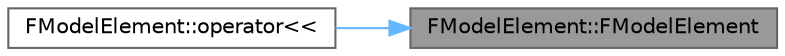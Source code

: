 digraph "FModelElement::FModelElement"
{
 // INTERACTIVE_SVG=YES
 // LATEX_PDF_SIZE
  bgcolor="transparent";
  edge [fontname=Helvetica,fontsize=10,labelfontname=Helvetica,labelfontsize=10];
  node [fontname=Helvetica,fontsize=10,shape=box,height=0.2,width=0.4];
  rankdir="RL";
  Node1 [id="Node000001",label="FModelElement::FModelElement",height=0.2,width=0.4,color="gray40", fillcolor="grey60", style="filled", fontcolor="black",tooltip="Minimal initialization constructor."];
  Node1 -> Node2 [id="edge1_Node000001_Node000002",dir="back",color="steelblue1",style="solid",tooltip=" "];
  Node2 [id="Node000002",label="FModelElement::operator\<\<",height=0.2,width=0.4,color="grey40", fillcolor="white", style="filled",URL="$d8/d75/classFModelElement.html#a9e39c5d3231a0cf59be3a0bbd5109a1f",tooltip="Serializer."];
}
